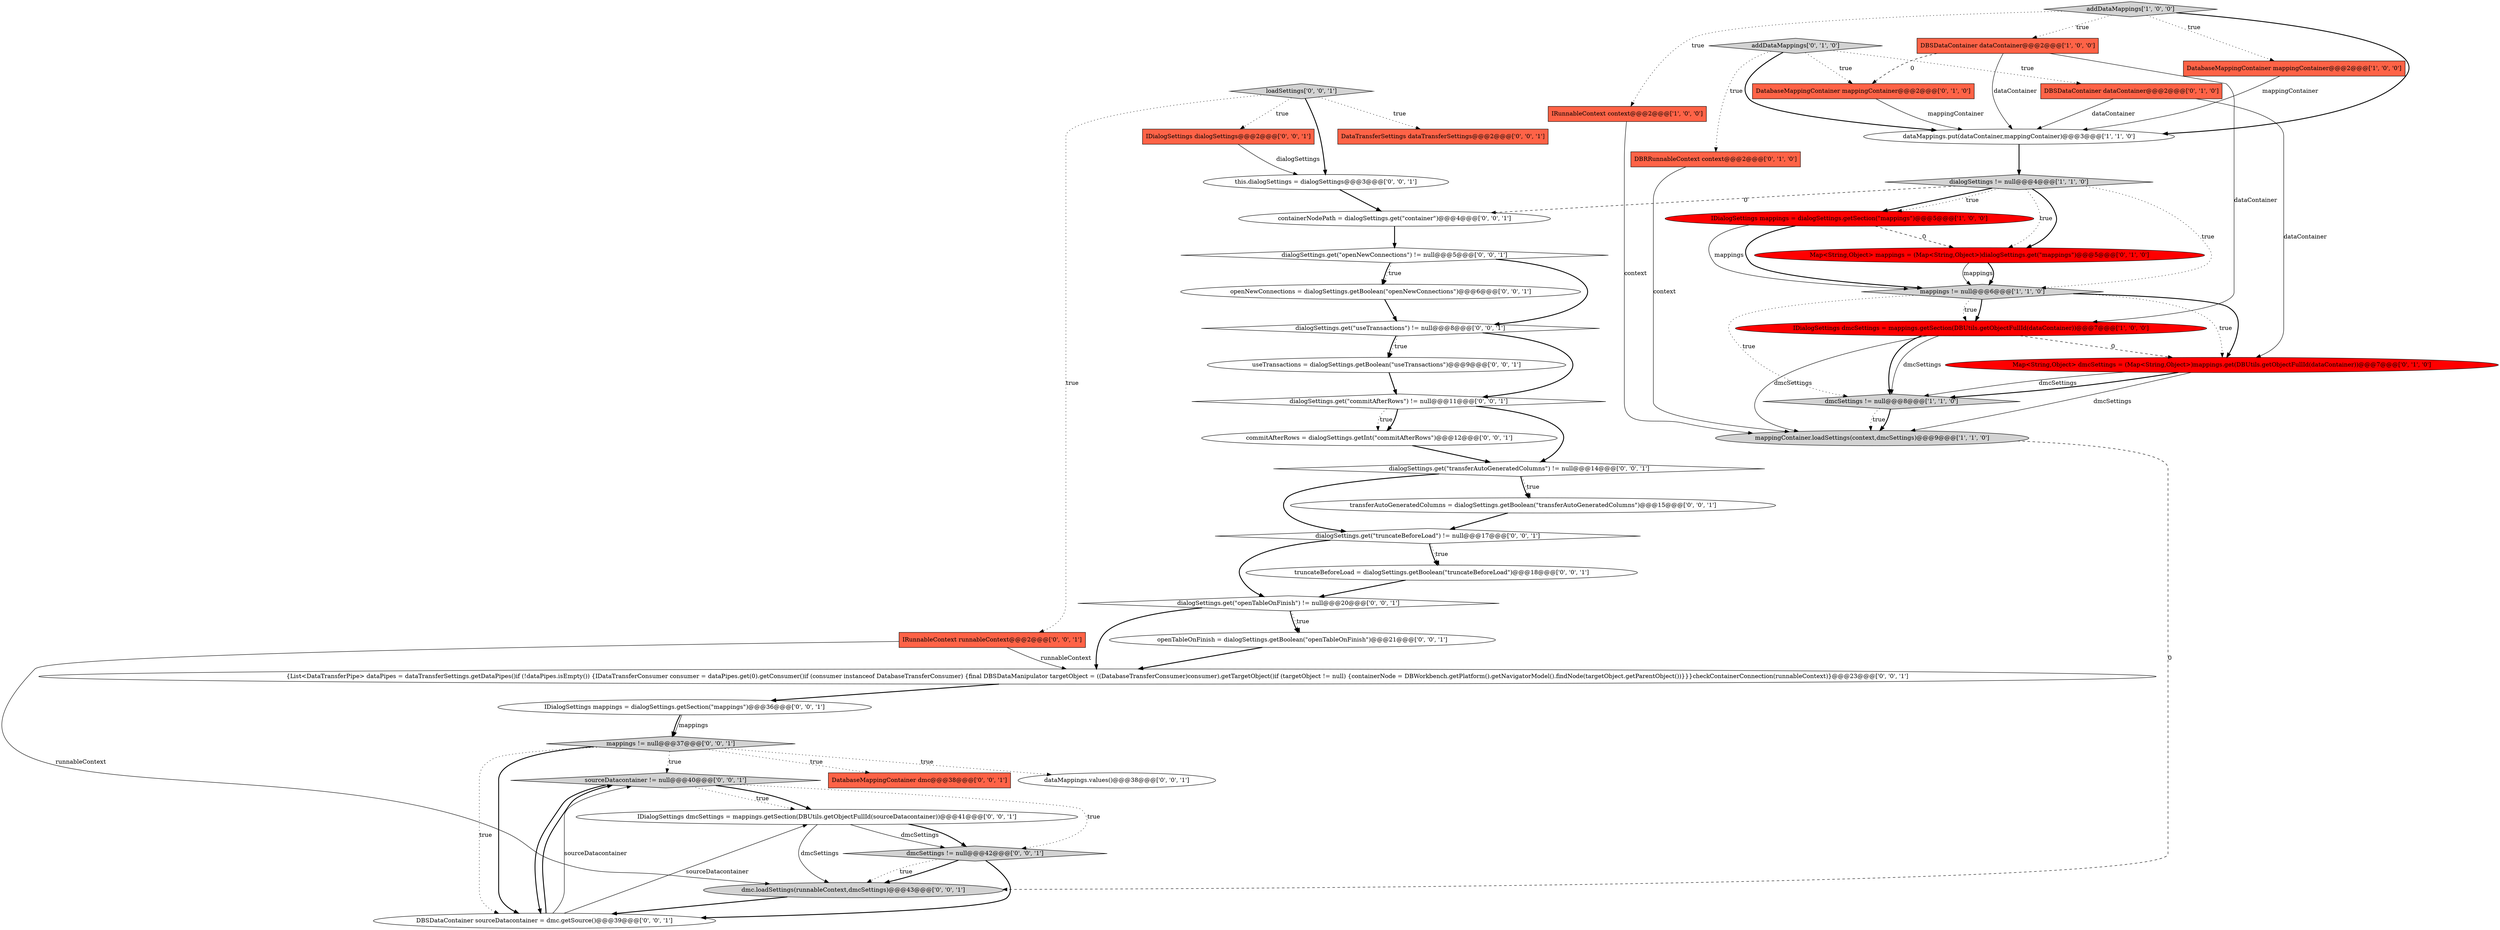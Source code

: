 digraph {
7 [style = filled, label = "DatabaseMappingContainer mappingContainer@@@2@@@['1', '0', '0']", fillcolor = tomato, shape = box image = "AAA0AAABBB1BBB"];
31 [style = filled, label = "DataTransferSettings dataTransferSettings@@@2@@@['0', '0', '1']", fillcolor = tomato, shape = box image = "AAA0AAABBB3BBB"];
35 [style = filled, label = "openNewConnections = dialogSettings.getBoolean(\"openNewConnections\")@@@6@@@['0', '0', '1']", fillcolor = white, shape = ellipse image = "AAA0AAABBB3BBB"];
16 [style = filled, label = "Map<String,Object> dmcSettings = (Map<String,Object>)mappings.get(DBUtils.getObjectFullId(dataContainer))@@@7@@@['0', '1', '0']", fillcolor = red, shape = ellipse image = "AAA1AAABBB2BBB"];
14 [style = filled, label = "DatabaseMappingContainer mappingContainer@@@2@@@['0', '1', '0']", fillcolor = tomato, shape = box image = "AAA1AAABBB2BBB"];
11 [style = filled, label = "DBRRunnableContext context@@@2@@@['0', '1', '0']", fillcolor = tomato, shape = box image = "AAA0AAABBB2BBB"];
6 [style = filled, label = "mappingContainer.loadSettings(context,dmcSettings)@@@9@@@['1', '1', '0']", fillcolor = lightgray, shape = ellipse image = "AAA0AAABBB1BBB"];
13 [style = filled, label = "DBSDataContainer dataContainer@@@2@@@['0', '1', '0']", fillcolor = tomato, shape = box image = "AAA0AAABBB2BBB"];
38 [style = filled, label = "loadSettings['0', '0', '1']", fillcolor = lightgray, shape = diamond image = "AAA0AAABBB3BBB"];
26 [style = filled, label = "dmc.loadSettings(runnableContext,dmcSettings)@@@43@@@['0', '0', '1']", fillcolor = lightgray, shape = ellipse image = "AAA0AAABBB3BBB"];
44 [style = filled, label = "containerNodePath = dialogSettings.get(\"container\")@@@4@@@['0', '0', '1']", fillcolor = white, shape = ellipse image = "AAA0AAABBB3BBB"];
1 [style = filled, label = "dialogSettings != null@@@4@@@['1', '1', '0']", fillcolor = lightgray, shape = diamond image = "AAA0AAABBB1BBB"];
27 [style = filled, label = "IDialogSettings mappings = dialogSettings.getSection(\"mappings\")@@@36@@@['0', '0', '1']", fillcolor = white, shape = ellipse image = "AAA0AAABBB3BBB"];
19 [style = filled, label = "IRunnableContext runnableContext@@@2@@@['0', '0', '1']", fillcolor = tomato, shape = box image = "AAA0AAABBB3BBB"];
10 [style = filled, label = "dmcSettings != null@@@8@@@['1', '1', '0']", fillcolor = lightgray, shape = diamond image = "AAA0AAABBB1BBB"];
40 [style = filled, label = "sourceDatacontainer != null@@@40@@@['0', '0', '1']", fillcolor = lightgray, shape = diamond image = "AAA0AAABBB3BBB"];
32 [style = filled, label = "dialogSettings.get(\"openNewConnections\") != null@@@5@@@['0', '0', '1']", fillcolor = white, shape = diamond image = "AAA0AAABBB3BBB"];
22 [style = filled, label = "dialogSettings.get(\"openTableOnFinish\") != null@@@20@@@['0', '0', '1']", fillcolor = white, shape = diamond image = "AAA0AAABBB3BBB"];
23 [style = filled, label = "useTransactions = dialogSettings.getBoolean(\"useTransactions\")@@@9@@@['0', '0', '1']", fillcolor = white, shape = ellipse image = "AAA0AAABBB3BBB"];
36 [style = filled, label = "dialogSettings.get(\"transferAutoGeneratedColumns\") != null@@@14@@@['0', '0', '1']", fillcolor = white, shape = diamond image = "AAA0AAABBB3BBB"];
17 [style = filled, label = "dialogSettings.get(\"truncateBeforeLoad\") != null@@@17@@@['0', '0', '1']", fillcolor = white, shape = diamond image = "AAA0AAABBB3BBB"];
29 [style = filled, label = "DatabaseMappingContainer dmc@@@38@@@['0', '0', '1']", fillcolor = tomato, shape = box image = "AAA0AAABBB3BBB"];
28 [style = filled, label = "transferAutoGeneratedColumns = dialogSettings.getBoolean(\"transferAutoGeneratedColumns\")@@@15@@@['0', '0', '1']", fillcolor = white, shape = ellipse image = "AAA0AAABBB3BBB"];
0 [style = filled, label = "IRunnableContext context@@@2@@@['1', '0', '0']", fillcolor = tomato, shape = box image = "AAA0AAABBB1BBB"];
15 [style = filled, label = "addDataMappings['0', '1', '0']", fillcolor = lightgray, shape = diamond image = "AAA0AAABBB2BBB"];
33 [style = filled, label = "dataMappings.values()@@@38@@@['0', '0', '1']", fillcolor = white, shape = ellipse image = "AAA0AAABBB3BBB"];
2 [style = filled, label = "addDataMappings['1', '0', '0']", fillcolor = lightgray, shape = diamond image = "AAA0AAABBB1BBB"];
42 [style = filled, label = "commitAfterRows = dialogSettings.getInt(\"commitAfterRows\")@@@12@@@['0', '0', '1']", fillcolor = white, shape = ellipse image = "AAA0AAABBB3BBB"];
41 [style = filled, label = "IDialogSettings dmcSettings = mappings.getSection(DBUtils.getObjectFullId(sourceDatacontainer))@@@41@@@['0', '0', '1']", fillcolor = white, shape = ellipse image = "AAA0AAABBB3BBB"];
4 [style = filled, label = "IDialogSettings mappings = dialogSettings.getSection(\"mappings\")@@@5@@@['1', '0', '0']", fillcolor = red, shape = ellipse image = "AAA1AAABBB1BBB"];
9 [style = filled, label = "DBSDataContainer dataContainer@@@2@@@['1', '0', '0']", fillcolor = tomato, shape = box image = "AAA1AAABBB1BBB"];
18 [style = filled, label = "{List<DataTransferPipe> dataPipes = dataTransferSettings.getDataPipes()if (!dataPipes.isEmpty()) {IDataTransferConsumer consumer = dataPipes.get(0).getConsumer()if (consumer instanceof DatabaseTransferConsumer) {final DBSDataManipulator targetObject = ((DatabaseTransferConsumer)consumer).getTargetObject()if (targetObject != null) {containerNode = DBWorkbench.getPlatform().getNavigatorModel().findNode(targetObject.getParentObject())}}}checkContainerConnection(runnableContext)}@@@23@@@['0', '0', '1']", fillcolor = white, shape = ellipse image = "AAA0AAABBB3BBB"];
21 [style = filled, label = "dialogSettings.get(\"useTransactions\") != null@@@8@@@['0', '0', '1']", fillcolor = white, shape = diamond image = "AAA0AAABBB3BBB"];
39 [style = filled, label = "openTableOnFinish = dialogSettings.getBoolean(\"openTableOnFinish\")@@@21@@@['0', '0', '1']", fillcolor = white, shape = ellipse image = "AAA0AAABBB3BBB"];
43 [style = filled, label = "IDialogSettings dialogSettings@@@2@@@['0', '0', '1']", fillcolor = tomato, shape = box image = "AAA0AAABBB3BBB"];
30 [style = filled, label = "DBSDataContainer sourceDatacontainer = dmc.getSource()@@@39@@@['0', '0', '1']", fillcolor = white, shape = ellipse image = "AAA0AAABBB3BBB"];
34 [style = filled, label = "this.dialogSettings = dialogSettings@@@3@@@['0', '0', '1']", fillcolor = white, shape = ellipse image = "AAA0AAABBB3BBB"];
20 [style = filled, label = "mappings != null@@@37@@@['0', '0', '1']", fillcolor = lightgray, shape = diamond image = "AAA0AAABBB3BBB"];
5 [style = filled, label = "IDialogSettings dmcSettings = mappings.getSection(DBUtils.getObjectFullId(dataContainer))@@@7@@@['1', '0', '0']", fillcolor = red, shape = ellipse image = "AAA1AAABBB1BBB"];
37 [style = filled, label = "truncateBeforeLoad = dialogSettings.getBoolean(\"truncateBeforeLoad\")@@@18@@@['0', '0', '1']", fillcolor = white, shape = ellipse image = "AAA0AAABBB3BBB"];
8 [style = filled, label = "dataMappings.put(dataContainer,mappingContainer)@@@3@@@['1', '1', '0']", fillcolor = white, shape = ellipse image = "AAA0AAABBB1BBB"];
25 [style = filled, label = "dmcSettings != null@@@42@@@['0', '0', '1']", fillcolor = lightgray, shape = diamond image = "AAA0AAABBB3BBB"];
24 [style = filled, label = "dialogSettings.get(\"commitAfterRows\") != null@@@11@@@['0', '0', '1']", fillcolor = white, shape = diamond image = "AAA0AAABBB3BBB"];
3 [style = filled, label = "mappings != null@@@6@@@['1', '1', '0']", fillcolor = lightgray, shape = diamond image = "AAA0AAABBB1BBB"];
12 [style = filled, label = "Map<String,Object> mappings = (Map<String,Object>)dialogSettings.get(\"mappings\")@@@5@@@['0', '1', '0']", fillcolor = red, shape = ellipse image = "AAA1AAABBB2BBB"];
32->35 [style = bold, label=""];
25->30 [style = bold, label=""];
38->19 [style = dotted, label="true"];
36->28 [style = bold, label=""];
21->24 [style = bold, label=""];
3->16 [style = bold, label=""];
20->40 [style = dotted, label="true"];
1->44 [style = dashed, label="0"];
4->12 [style = dashed, label="0"];
1->3 [style = dotted, label="true"];
39->18 [style = bold, label=""];
8->1 [style = bold, label=""];
5->10 [style = solid, label="dmcSettings"];
3->5 [style = bold, label=""];
20->30 [style = dotted, label="true"];
6->26 [style = dashed, label="0"];
21->23 [style = dotted, label="true"];
24->42 [style = dotted, label="true"];
1->12 [style = dotted, label="true"];
1->12 [style = bold, label=""];
38->31 [style = dotted, label="true"];
30->40 [style = bold, label=""];
36->17 [style = bold, label=""];
30->40 [style = solid, label="sourceDatacontainer"];
40->41 [style = dotted, label="true"];
30->41 [style = solid, label="sourceDatacontainer"];
4->3 [style = bold, label=""];
5->10 [style = bold, label=""];
1->4 [style = bold, label=""];
10->6 [style = dotted, label="true"];
9->5 [style = solid, label="dataContainer"];
2->0 [style = dotted, label="true"];
32->35 [style = dotted, label="true"];
1->4 [style = dotted, label="true"];
15->14 [style = dotted, label="true"];
17->37 [style = bold, label=""];
35->21 [style = bold, label=""];
11->6 [style = solid, label="context"];
14->8 [style = solid, label="mappingContainer"];
15->13 [style = dotted, label="true"];
22->18 [style = bold, label=""];
3->5 [style = dotted, label="true"];
16->10 [style = solid, label="dmcSettings"];
0->6 [style = solid, label="context"];
44->32 [style = bold, label=""];
25->26 [style = bold, label=""];
41->25 [style = solid, label="dmcSettings"];
27->20 [style = bold, label=""];
25->26 [style = dotted, label="true"];
21->23 [style = bold, label=""];
3->10 [style = dotted, label="true"];
19->26 [style = solid, label="runnableContext"];
36->28 [style = dotted, label="true"];
10->6 [style = bold, label=""];
5->16 [style = dashed, label="0"];
37->22 [style = bold, label=""];
12->3 [style = solid, label="mappings"];
2->9 [style = dotted, label="true"];
20->33 [style = dotted, label="true"];
43->34 [style = solid, label="dialogSettings"];
34->44 [style = bold, label=""];
38->34 [style = bold, label=""];
15->11 [style = dotted, label="true"];
28->17 [style = bold, label=""];
22->39 [style = bold, label=""];
40->30 [style = bold, label=""];
12->3 [style = bold, label=""];
17->37 [style = dotted, label="true"];
13->8 [style = solid, label="dataContainer"];
7->8 [style = solid, label="mappingContainer"];
40->25 [style = dotted, label="true"];
13->16 [style = solid, label="dataContainer"];
15->8 [style = bold, label=""];
24->42 [style = bold, label=""];
19->18 [style = solid, label="runnableContext"];
32->21 [style = bold, label=""];
16->10 [style = bold, label=""];
22->39 [style = dotted, label="true"];
16->6 [style = solid, label="dmcSettings"];
4->3 [style = solid, label="mappings"];
42->36 [style = bold, label=""];
17->22 [style = bold, label=""];
26->30 [style = bold, label=""];
9->8 [style = solid, label="dataContainer"];
24->36 [style = bold, label=""];
23->24 [style = bold, label=""];
9->14 [style = dashed, label="0"];
38->43 [style = dotted, label="true"];
18->27 [style = bold, label=""];
5->6 [style = solid, label="dmcSettings"];
41->26 [style = solid, label="dmcSettings"];
20->29 [style = dotted, label="true"];
2->7 [style = dotted, label="true"];
40->41 [style = bold, label=""];
41->25 [style = bold, label=""];
20->30 [style = bold, label=""];
3->16 [style = dotted, label="true"];
27->20 [style = solid, label="mappings"];
2->8 [style = bold, label=""];
}

